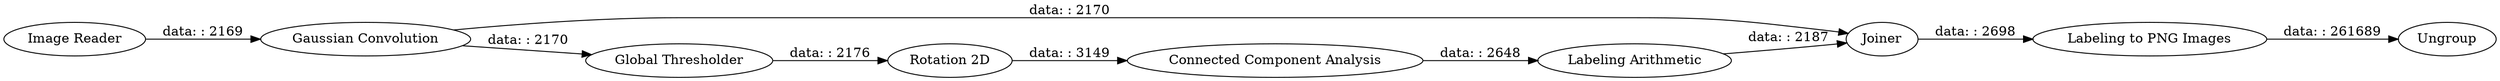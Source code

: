 digraph {
	"-5784026905123793266_11" [label=Ungroup]
	"-5784026905123793266_9" [label="Rotation 2D"]
	"-5784026905123793266_6" [label="Labeling to PNG Images"]
	"-5784026905123793266_10" [label=Joiner]
	"-5784026905123793266_8" [label="Gaussian Convolution"]
	"-5784026905123793266_5" [label="Labeling Arithmetic"]
	"-5784026905123793266_3" [label="Connected Component Analysis"]
	"-5784026905123793266_7" [label="Image Reader"]
	"-5784026905123793266_2" [label="Global Thresholder"]
	"-5784026905123793266_9" -> "-5784026905123793266_3" [label="data: : 3149"]
	"-5784026905123793266_2" -> "-5784026905123793266_9" [label="data: : 2176"]
	"-5784026905123793266_8" -> "-5784026905123793266_10" [label="data: : 2170"]
	"-5784026905123793266_7" -> "-5784026905123793266_8" [label="data: : 2169"]
	"-5784026905123793266_8" -> "-5784026905123793266_2" [label="data: : 2170"]
	"-5784026905123793266_3" -> "-5784026905123793266_5" [label="data: : 2648"]
	"-5784026905123793266_6" -> "-5784026905123793266_11" [label="data: : 261689"]
	"-5784026905123793266_5" -> "-5784026905123793266_10" [label="data: : 2187"]
	"-5784026905123793266_10" -> "-5784026905123793266_6" [label="data: : 2698"]
	rankdir=LR
}
